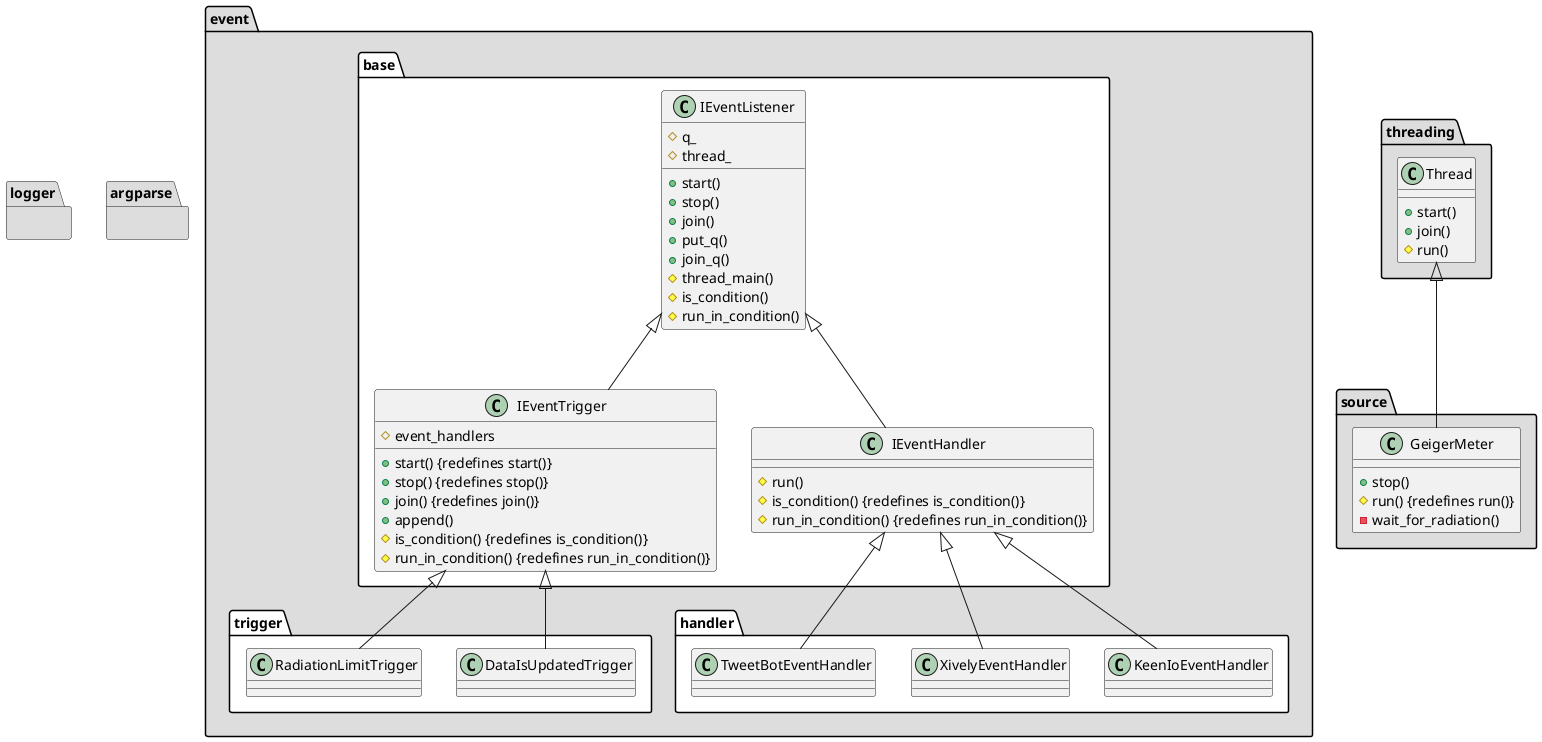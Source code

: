 ' class diagram
@startuml

package event #DDDDDD {
    package base #FFFFFF {
        class IEventListener {
            #q_
            #thread_
            +start()
            +stop()
            +join()
            +put_q()
            +join_q()
            #thread_main()
            #is_condition()
            #run_in_condition()
        }
        class IEventTrigger {
            #event_handlers
            +start() {redefines start()}
            +stop() {redefines stop()}
            +join() {redefines join()}
            +append()
            #is_condition() {redefines is_condition()}
            #run_in_condition() {redefines run_in_condition()}
        }
        class IEventHandler {
            #run()
            #is_condition() {redefines is_condition()}
            #run_in_condition() {redefines run_in_condition()}
        }

        IEventListener <|-- IEventTrigger
        IEventListener <|-- IEventHandler
    }
package trigger #FFFFFF {
        class DataIsUpdatedTrigger {
        }
        class RadiationLimitTrigger {
        }

        IEventTrigger <|-- DataIsUpdatedTrigger
        IEventTrigger <|-- RadiationLimitTrigger
    }

    package handler #FFFFFF {
        class KeenIoEventHandler {
        }
        class XivelyEventHandler {
        }
        class TweetBotEventHandler {
        }

        IEventHandler <|-- KeenIoEventHandler
        IEventHandler <|-- XivelyEventHandler
        IEventHandler <|-- TweetBotEventHandler
    }
}

package threading #DDDDDD {
    class Thread {
        +start()
        +join()
        #run()
    }
}

package source #DDDDDD {
    class GeigerMeter {
        +stop()
        #run() {redefines run()}
        -wait_for_radiation()
    }

    Thread <|-- GeigerMeter
}

package logger #DDDDDD {
}

package argparse #DDDDDD {
}
@enduml

